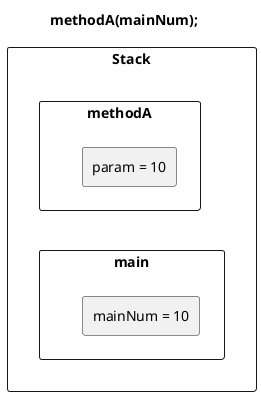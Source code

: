 @startuml

title methodA(mainNum);

rectangle "Stack" {
	rectangle "methodA" {
		rectangle "param = 10"
	}
	rectangle "main" {
		rectangle "mainNum = 10"
	}

	methodA -[hidden]down-main
}


@enduml